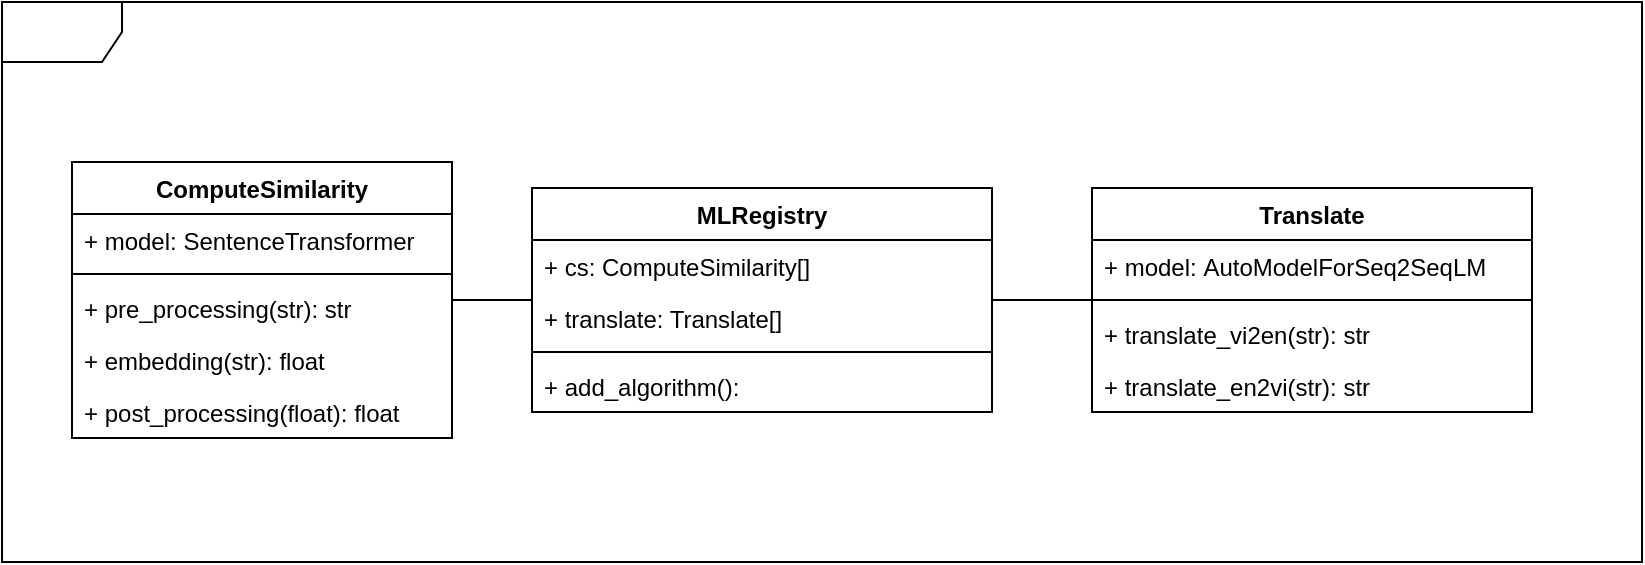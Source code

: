 <mxfile version="20.8.20" type="github">
  <diagram name="Page-1" id="K7bVe8HZ7-eHaJg0Wcfm">
    <mxGraphModel dx="1523" dy="731" grid="1" gridSize="10" guides="1" tooltips="1" connect="1" arrows="1" fold="1" page="1" pageScale="1" pageWidth="850" pageHeight="1100" math="0" shadow="0">
      <root>
        <mxCell id="0" />
        <mxCell id="1" parent="0" />
        <mxCell id="PX6ia_kFpV6cAa3BkZ5D-1" value="MLRegistry" style="swimlane;fontStyle=1;align=center;verticalAlign=top;childLayout=stackLayout;horizontal=1;startSize=26;horizontalStack=0;resizeParent=1;resizeParentMax=0;resizeLast=0;collapsible=1;marginBottom=0;" vertex="1" parent="1">
          <mxGeometry x="280" y="303" width="230" height="112" as="geometry" />
        </mxCell>
        <mxCell id="PX6ia_kFpV6cAa3BkZ5D-2" value="+ cs: ComputeSimilarity[]" style="text;strokeColor=none;fillColor=none;align=left;verticalAlign=top;spacingLeft=4;spacingRight=4;overflow=hidden;rotatable=0;points=[[0,0.5],[1,0.5]];portConstraint=eastwest;" vertex="1" parent="PX6ia_kFpV6cAa3BkZ5D-1">
          <mxGeometry y="26" width="230" height="26" as="geometry" />
        </mxCell>
        <mxCell id="PX6ia_kFpV6cAa3BkZ5D-38" value="+ translate: Translate[]" style="text;strokeColor=none;fillColor=none;align=left;verticalAlign=top;spacingLeft=4;spacingRight=4;overflow=hidden;rotatable=0;points=[[0,0.5],[1,0.5]];portConstraint=eastwest;" vertex="1" parent="PX6ia_kFpV6cAa3BkZ5D-1">
          <mxGeometry y="52" width="230" height="26" as="geometry" />
        </mxCell>
        <mxCell id="PX6ia_kFpV6cAa3BkZ5D-3" value="" style="line;strokeWidth=1;fillColor=none;align=left;verticalAlign=middle;spacingTop=-1;spacingLeft=3;spacingRight=3;rotatable=0;labelPosition=right;points=[];portConstraint=eastwest;strokeColor=inherit;" vertex="1" parent="PX6ia_kFpV6cAa3BkZ5D-1">
          <mxGeometry y="78" width="230" height="8" as="geometry" />
        </mxCell>
        <mxCell id="PX6ia_kFpV6cAa3BkZ5D-4" value="+ add_algorithm():" style="text;strokeColor=none;fillColor=none;align=left;verticalAlign=top;spacingLeft=4;spacingRight=4;overflow=hidden;rotatable=0;points=[[0,0.5],[1,0.5]];portConstraint=eastwest;" vertex="1" parent="PX6ia_kFpV6cAa3BkZ5D-1">
          <mxGeometry y="86" width="230" height="26" as="geometry" />
        </mxCell>
        <mxCell id="PX6ia_kFpV6cAa3BkZ5D-6" value="ComputeSimilarity" style="swimlane;fontStyle=1;align=center;verticalAlign=top;childLayout=stackLayout;horizontal=1;startSize=26;horizontalStack=0;resizeParent=1;resizeParentMax=0;resizeLast=0;collapsible=1;marginBottom=0;" vertex="1" parent="1">
          <mxGeometry x="50" y="290" width="190" height="138" as="geometry" />
        </mxCell>
        <mxCell id="PX6ia_kFpV6cAa3BkZ5D-7" value="+ model: SentenceTransformer" style="text;strokeColor=none;fillColor=none;align=left;verticalAlign=top;spacingLeft=4;spacingRight=4;overflow=hidden;rotatable=0;points=[[0,0.5],[1,0.5]];portConstraint=eastwest;" vertex="1" parent="PX6ia_kFpV6cAa3BkZ5D-6">
          <mxGeometry y="26" width="190" height="26" as="geometry" />
        </mxCell>
        <mxCell id="PX6ia_kFpV6cAa3BkZ5D-8" value="" style="line;strokeWidth=1;fillColor=none;align=left;verticalAlign=middle;spacingTop=-1;spacingLeft=3;spacingRight=3;rotatable=0;labelPosition=right;points=[];portConstraint=eastwest;strokeColor=inherit;" vertex="1" parent="PX6ia_kFpV6cAa3BkZ5D-6">
          <mxGeometry y="52" width="190" height="8" as="geometry" />
        </mxCell>
        <mxCell id="PX6ia_kFpV6cAa3BkZ5D-9" value="+ pre_processing(str): str" style="text;strokeColor=none;fillColor=none;align=left;verticalAlign=top;spacingLeft=4;spacingRight=4;overflow=hidden;rotatable=0;points=[[0,0.5],[1,0.5]];portConstraint=eastwest;" vertex="1" parent="PX6ia_kFpV6cAa3BkZ5D-6">
          <mxGeometry y="60" width="190" height="26" as="geometry" />
        </mxCell>
        <mxCell id="PX6ia_kFpV6cAa3BkZ5D-12" value="+ embedding(str): float&#xa;" style="text;strokeColor=none;fillColor=none;align=left;verticalAlign=top;spacingLeft=4;spacingRight=4;overflow=hidden;rotatable=0;points=[[0,0.5],[1,0.5]];portConstraint=eastwest;" vertex="1" parent="PX6ia_kFpV6cAa3BkZ5D-6">
          <mxGeometry y="86" width="190" height="26" as="geometry" />
        </mxCell>
        <mxCell id="PX6ia_kFpV6cAa3BkZ5D-13" value="+ post_processing(float): float" style="text;strokeColor=none;fillColor=none;align=left;verticalAlign=top;spacingLeft=4;spacingRight=4;overflow=hidden;rotatable=0;points=[[0,0.5],[1,0.5]];portConstraint=eastwest;" vertex="1" parent="PX6ia_kFpV6cAa3BkZ5D-6">
          <mxGeometry y="112" width="190" height="26" as="geometry" />
        </mxCell>
        <mxCell id="PX6ia_kFpV6cAa3BkZ5D-25" value="" style="shape=umlFrame;whiteSpace=wrap;html=1;pointerEvents=0;" vertex="1" parent="1">
          <mxGeometry x="15" y="210" width="820" height="280" as="geometry" />
        </mxCell>
        <mxCell id="PX6ia_kFpV6cAa3BkZ5D-28" value="" style="endArrow=none;html=1;edgeStyle=orthogonalEdgeStyle;rounded=0;" edge="1" parent="1" source="PX6ia_kFpV6cAa3BkZ5D-6" target="PX6ia_kFpV6cAa3BkZ5D-1">
          <mxGeometry relative="1" as="geometry">
            <mxPoint x="210" y="430" as="sourcePoint" />
            <mxPoint x="425" y="390" as="targetPoint" />
          </mxGeometry>
        </mxCell>
        <mxCell id="PX6ia_kFpV6cAa3BkZ5D-31" value="Translate" style="swimlane;fontStyle=1;align=center;verticalAlign=top;childLayout=stackLayout;horizontal=1;startSize=26;horizontalStack=0;resizeParent=1;resizeParentMax=0;resizeLast=0;collapsible=1;marginBottom=0;" vertex="1" parent="1">
          <mxGeometry x="560" y="303" width="220" height="112" as="geometry" />
        </mxCell>
        <mxCell id="PX6ia_kFpV6cAa3BkZ5D-32" value="+ model: AutoModelForSeq2SeqLM" style="text;strokeColor=none;fillColor=none;align=left;verticalAlign=top;spacingLeft=4;spacingRight=4;overflow=hidden;rotatable=0;points=[[0,0.5],[1,0.5]];portConstraint=eastwest;" vertex="1" parent="PX6ia_kFpV6cAa3BkZ5D-31">
          <mxGeometry y="26" width="220" height="26" as="geometry" />
        </mxCell>
        <mxCell id="PX6ia_kFpV6cAa3BkZ5D-33" value="" style="line;strokeWidth=1;fillColor=none;align=left;verticalAlign=middle;spacingTop=-1;spacingLeft=3;spacingRight=3;rotatable=0;labelPosition=right;points=[];portConstraint=eastwest;strokeColor=inherit;" vertex="1" parent="PX6ia_kFpV6cAa3BkZ5D-31">
          <mxGeometry y="52" width="220" height="8" as="geometry" />
        </mxCell>
        <mxCell id="PX6ia_kFpV6cAa3BkZ5D-34" value="+ translate_vi2en(str): str" style="text;strokeColor=none;fillColor=none;align=left;verticalAlign=top;spacingLeft=4;spacingRight=4;overflow=hidden;rotatable=0;points=[[0,0.5],[1,0.5]];portConstraint=eastwest;" vertex="1" parent="PX6ia_kFpV6cAa3BkZ5D-31">
          <mxGeometry y="60" width="220" height="26" as="geometry" />
        </mxCell>
        <mxCell id="PX6ia_kFpV6cAa3BkZ5D-35" value="+ translate_en2vi(str): str" style="text;strokeColor=none;fillColor=none;align=left;verticalAlign=top;spacingLeft=4;spacingRight=4;overflow=hidden;rotatable=0;points=[[0,0.5],[1,0.5]];portConstraint=eastwest;" vertex="1" parent="PX6ia_kFpV6cAa3BkZ5D-31">
          <mxGeometry y="86" width="220" height="26" as="geometry" />
        </mxCell>
        <mxCell id="PX6ia_kFpV6cAa3BkZ5D-42" value="" style="endArrow=none;html=1;edgeStyle=orthogonalEdgeStyle;rounded=0;" edge="1" parent="1" source="PX6ia_kFpV6cAa3BkZ5D-31" target="PX6ia_kFpV6cAa3BkZ5D-1">
          <mxGeometry relative="1" as="geometry">
            <mxPoint x="260" y="500" as="sourcePoint" />
            <mxPoint x="420" y="500" as="targetPoint" />
          </mxGeometry>
        </mxCell>
      </root>
    </mxGraphModel>
  </diagram>
</mxfile>
